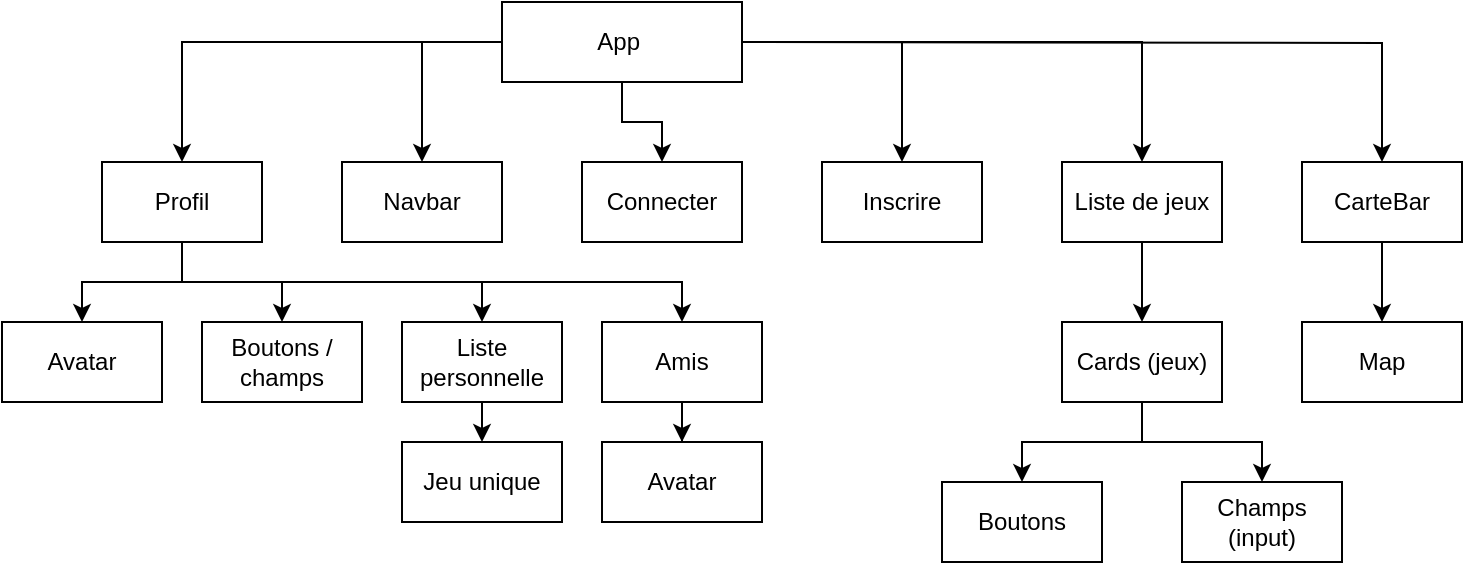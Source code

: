 <mxfile version="23.1.1" type="google">
  <diagram name="Page-1" id="go7dMpUcjNm07JayWFUk">
    <mxGraphModel grid="1" page="1" gridSize="10" guides="1" tooltips="1" connect="1" arrows="1" fold="1" pageScale="1" pageWidth="827" pageHeight="1169" math="0" shadow="0">
      <root>
        <mxCell id="0" />
        <mxCell id="1" parent="0" />
        <mxCell id="JmSo3z0YNMJdQA7CzGK7-14" value="" style="edgeStyle=orthogonalEdgeStyle;rounded=0;orthogonalLoop=1;jettySize=auto;html=1;entryX=0.5;entryY=0;entryDx=0;entryDy=0;" edge="1" parent="1" source="8w_SmIsG9wQgSFzhQo5m-1" target="JmSo3z0YNMJdQA7CzGK7-4">
          <mxGeometry relative="1" as="geometry" />
        </mxCell>
        <mxCell id="JmSo3z0YNMJdQA7CzGK7-16" value="" style="edgeStyle=orthogonalEdgeStyle;rounded=0;orthogonalLoop=1;jettySize=auto;html=1;entryX=0.5;entryY=0;entryDx=0;entryDy=0;" edge="1" parent="1" source="8w_SmIsG9wQgSFzhQo5m-1" target="JmSo3z0YNMJdQA7CzGK7-8">
          <mxGeometry relative="1" as="geometry" />
        </mxCell>
        <mxCell id="JmSo3z0YNMJdQA7CzGK7-18" value="" style="edgeStyle=orthogonalEdgeStyle;rounded=0;orthogonalLoop=1;jettySize=auto;html=1;entryX=0.5;entryY=0;entryDx=0;entryDy=0;" edge="1" parent="1" source="8w_SmIsG9wQgSFzhQo5m-1" target="JmSo3z0YNMJdQA7CzGK7-17">
          <mxGeometry relative="1" as="geometry" />
        </mxCell>
        <mxCell id="JmSo3z0YNMJdQA7CzGK7-22" value="" style="edgeStyle=orthogonalEdgeStyle;rounded=0;orthogonalLoop=1;jettySize=auto;html=1;" edge="1" parent="1" source="8w_SmIsG9wQgSFzhQo5m-1" target="JmSo3z0YNMJdQA7CzGK7-3">
          <mxGeometry relative="1" as="geometry" />
        </mxCell>
        <mxCell id="8w_SmIsG9wQgSFzhQo5m-1" value="App&amp;nbsp;" style="rounded=0;whiteSpace=wrap;html=1;" vertex="1" parent="1">
          <mxGeometry x="320" y="80" width="120" height="40" as="geometry" />
        </mxCell>
        <mxCell id="JmSo3z0YNMJdQA7CzGK7-1" value="Navbar" style="rounded=0;whiteSpace=wrap;html=1;" vertex="1" parent="1">
          <mxGeometry x="240" y="160" width="80" height="40" as="geometry" />
        </mxCell>
        <mxCell id="JmSo3z0YNMJdQA7CzGK7-2" value="" style="endArrow=classic;html=1;rounded=0;exitX=0;exitY=0.5;exitDx=0;exitDy=0;entryX=0.5;entryY=0;entryDx=0;entryDy=0;" edge="1" parent="1" source="8w_SmIsG9wQgSFzhQo5m-1" target="JmSo3z0YNMJdQA7CzGK7-1">
          <mxGeometry width="50" height="50" relative="1" as="geometry">
            <mxPoint x="390" y="340" as="sourcePoint" />
            <mxPoint x="440" y="290" as="targetPoint" />
            <Array as="points">
              <mxPoint x="280" y="100" />
            </Array>
          </mxGeometry>
        </mxCell>
        <mxCell id="JmSo3z0YNMJdQA7CzGK7-3" value="Connecter" style="rounded=0;whiteSpace=wrap;html=1;" vertex="1" parent="1">
          <mxGeometry x="360" y="160" width="80" height="40" as="geometry" />
        </mxCell>
        <mxCell id="JmSo3z0YNMJdQA7CzGK7-11" value="" style="edgeStyle=orthogonalEdgeStyle;rounded=0;orthogonalLoop=1;jettySize=auto;html=1;" edge="1" parent="1" source="JmSo3z0YNMJdQA7CzGK7-4" target="JmSo3z0YNMJdQA7CzGK7-5">
          <mxGeometry relative="1" as="geometry" />
        </mxCell>
        <mxCell id="JmSo3z0YNMJdQA7CzGK7-4" value="Liste de jeux" style="rounded=0;whiteSpace=wrap;html=1;" vertex="1" parent="1">
          <mxGeometry x="600" y="160" width="80" height="40" as="geometry" />
        </mxCell>
        <mxCell id="JmSo3z0YNMJdQA7CzGK7-12" value="" style="edgeStyle=orthogonalEdgeStyle;rounded=0;orthogonalLoop=1;jettySize=auto;html=1;" edge="1" parent="1" source="JmSo3z0YNMJdQA7CzGK7-5" target="JmSo3z0YNMJdQA7CzGK7-10">
          <mxGeometry relative="1" as="geometry" />
        </mxCell>
        <mxCell id="JmSo3z0YNMJdQA7CzGK7-13" value="" style="edgeStyle=orthogonalEdgeStyle;rounded=0;orthogonalLoop=1;jettySize=auto;html=1;entryX=0.5;entryY=0;entryDx=0;entryDy=0;" edge="1" parent="1" source="JmSo3z0YNMJdQA7CzGK7-5" target="JmSo3z0YNMJdQA7CzGK7-9">
          <mxGeometry relative="1" as="geometry" />
        </mxCell>
        <mxCell id="JmSo3z0YNMJdQA7CzGK7-5" value="Cards (jeux)" style="rounded=0;whiteSpace=wrap;html=1;" vertex="1" parent="1">
          <mxGeometry x="600" y="240" width="80" height="40" as="geometry" />
        </mxCell>
        <mxCell id="JmSo3z0YNMJdQA7CzGK7-8" value="Inscrire" style="rounded=0;whiteSpace=wrap;html=1;" vertex="1" parent="1">
          <mxGeometry x="480" y="160" width="80" height="40" as="geometry" />
        </mxCell>
        <mxCell id="JmSo3z0YNMJdQA7CzGK7-9" value="Boutons" style="rounded=0;whiteSpace=wrap;html=1;" vertex="1" parent="1">
          <mxGeometry x="540" y="320" width="80" height="40" as="geometry" />
        </mxCell>
        <mxCell id="JmSo3z0YNMJdQA7CzGK7-10" value="Champs (input)" style="rounded=0;whiteSpace=wrap;html=1;" vertex="1" parent="1">
          <mxGeometry x="660" y="320" width="80" height="40" as="geometry" />
        </mxCell>
        <mxCell id="JmSo3z0YNMJdQA7CzGK7-23" value="" style="edgeStyle=orthogonalEdgeStyle;rounded=0;orthogonalLoop=1;jettySize=auto;html=1;entryX=0.5;entryY=0;entryDx=0;entryDy=0;" edge="1" parent="1" source="JmSo3z0YNMJdQA7CzGK7-17" target="JmSo3z0YNMJdQA7CzGK7-20">
          <mxGeometry relative="1" as="geometry" />
        </mxCell>
        <mxCell id="JmSo3z0YNMJdQA7CzGK7-24" value="" style="edgeStyle=orthogonalEdgeStyle;rounded=0;orthogonalLoop=1;jettySize=auto;html=1;entryX=0.5;entryY=0;entryDx=0;entryDy=0;" edge="1" parent="1" source="JmSo3z0YNMJdQA7CzGK7-17" target="JmSo3z0YNMJdQA7CzGK7-26">
          <mxGeometry relative="1" as="geometry">
            <Array as="points">
              <mxPoint x="160" y="220" />
              <mxPoint x="310" y="220" />
            </Array>
          </mxGeometry>
        </mxCell>
        <mxCell id="JmSo3z0YNMJdQA7CzGK7-17" value="Profil" style="rounded=0;whiteSpace=wrap;html=1;" vertex="1" parent="1">
          <mxGeometry x="120" y="160" width="80" height="40" as="geometry" />
        </mxCell>
        <mxCell id="JmSo3z0YNMJdQA7CzGK7-20" value="Avatar" style="rounded=0;whiteSpace=wrap;html=1;" vertex="1" parent="1">
          <mxGeometry x="70" y="240" width="80" height="40" as="geometry" />
        </mxCell>
        <mxCell id="JmSo3z0YNMJdQA7CzGK7-21" value="Boutons / champs" style="rounded=0;whiteSpace=wrap;html=1;" vertex="1" parent="1">
          <mxGeometry x="170" y="240" width="80" height="40" as="geometry" />
        </mxCell>
        <mxCell id="JmSo3z0YNMJdQA7CzGK7-26" value="Liste personnelle" style="rounded=0;whiteSpace=wrap;html=1;" vertex="1" parent="1">
          <mxGeometry x="270" y="240" width="80" height="40" as="geometry" />
        </mxCell>
        <mxCell id="JmSo3z0YNMJdQA7CzGK7-28" value="" style="edgeStyle=orthogonalEdgeStyle;rounded=0;orthogonalLoop=1;jettySize=auto;html=1;entryX=0.5;entryY=0;entryDx=0;entryDy=0;" edge="1" parent="1" target="JmSo3z0YNMJdQA7CzGK7-21">
          <mxGeometry relative="1" as="geometry">
            <mxPoint x="160" y="200" as="sourcePoint" />
            <mxPoint x="320" y="250" as="targetPoint" />
            <Array as="points">
              <mxPoint x="160" y="220" />
              <mxPoint x="210" y="220" />
            </Array>
          </mxGeometry>
        </mxCell>
        <mxCell id="JmSo3z0YNMJdQA7CzGK7-33" value="" style="edgeStyle=orthogonalEdgeStyle;rounded=0;orthogonalLoop=1;jettySize=auto;html=1;" edge="1" parent="1" source="JmSo3z0YNMJdQA7CzGK7-30" target="JmSo3z0YNMJdQA7CzGK7-32">
          <mxGeometry relative="1" as="geometry" />
        </mxCell>
        <mxCell id="JmSo3z0YNMJdQA7CzGK7-30" value="CarteBar" style="rounded=0;whiteSpace=wrap;html=1;" vertex="1" parent="1">
          <mxGeometry x="720" y="160" width="80" height="40" as="geometry" />
        </mxCell>
        <mxCell id="JmSo3z0YNMJdQA7CzGK7-31" value="" style="edgeStyle=orthogonalEdgeStyle;rounded=0;orthogonalLoop=1;jettySize=auto;html=1;entryX=0.5;entryY=0;entryDx=0;entryDy=0;" edge="1" parent="1" target="JmSo3z0YNMJdQA7CzGK7-30">
          <mxGeometry relative="1" as="geometry">
            <mxPoint x="440" y="100" as="sourcePoint" />
            <mxPoint x="640" y="160" as="targetPoint" />
          </mxGeometry>
        </mxCell>
        <mxCell id="JmSo3z0YNMJdQA7CzGK7-32" value="Map" style="rounded=0;whiteSpace=wrap;html=1;" vertex="1" parent="1">
          <mxGeometry x="720" y="240" width="80" height="40" as="geometry" />
        </mxCell>
        <mxCell id="JmSo3z0YNMJdQA7CzGK7-38" value="" style="edgeStyle=orthogonalEdgeStyle;rounded=0;orthogonalLoop=1;jettySize=auto;html=1;" edge="1" parent="1" source="JmSo3z0YNMJdQA7CzGK7-34" target="JmSo3z0YNMJdQA7CzGK7-37">
          <mxGeometry relative="1" as="geometry" />
        </mxCell>
        <mxCell id="JmSo3z0YNMJdQA7CzGK7-34" value="Amis" style="rounded=0;whiteSpace=wrap;html=1;" vertex="1" parent="1">
          <mxGeometry x="370" y="240" width="80" height="40" as="geometry" />
        </mxCell>
        <mxCell id="JmSo3z0YNMJdQA7CzGK7-36" value="" style="edgeStyle=orthogonalEdgeStyle;rounded=0;orthogonalLoop=1;jettySize=auto;html=1;entryX=0.5;entryY=0;entryDx=0;entryDy=0;" edge="1" parent="1" target="JmSo3z0YNMJdQA7CzGK7-34">
          <mxGeometry relative="1" as="geometry">
            <mxPoint x="160" y="200" as="sourcePoint" />
            <mxPoint x="310" y="240" as="targetPoint" />
            <Array as="points">
              <mxPoint x="160" y="220" />
              <mxPoint x="410" y="220" />
            </Array>
          </mxGeometry>
        </mxCell>
        <mxCell id="JmSo3z0YNMJdQA7CzGK7-37" value="Avatar" style="rounded=0;whiteSpace=wrap;html=1;" vertex="1" parent="1">
          <mxGeometry x="370" y="300" width="80" height="40" as="geometry" />
        </mxCell>
        <mxCell id="_SkZUBm3KkGQRLnQZScY-1" value="Jeu unique" style="rounded=0;whiteSpace=wrap;html=1;" vertex="1" parent="1">
          <mxGeometry x="270" y="300" width="80" height="40" as="geometry" />
        </mxCell>
        <mxCell id="_SkZUBm3KkGQRLnQZScY-2" value="" style="endArrow=classic;html=1;rounded=0;entryX=0.5;entryY=0;entryDx=0;entryDy=0;exitX=0.5;exitY=1;exitDx=0;exitDy=0;" edge="1" parent="1" source="JmSo3z0YNMJdQA7CzGK7-26" target="_SkZUBm3KkGQRLnQZScY-1">
          <mxGeometry width="50" height="50" relative="1" as="geometry">
            <mxPoint x="330" y="330" as="sourcePoint" />
            <mxPoint x="380" y="280" as="targetPoint" />
          </mxGeometry>
        </mxCell>
      </root>
    </mxGraphModel>
  </diagram>
</mxfile>
